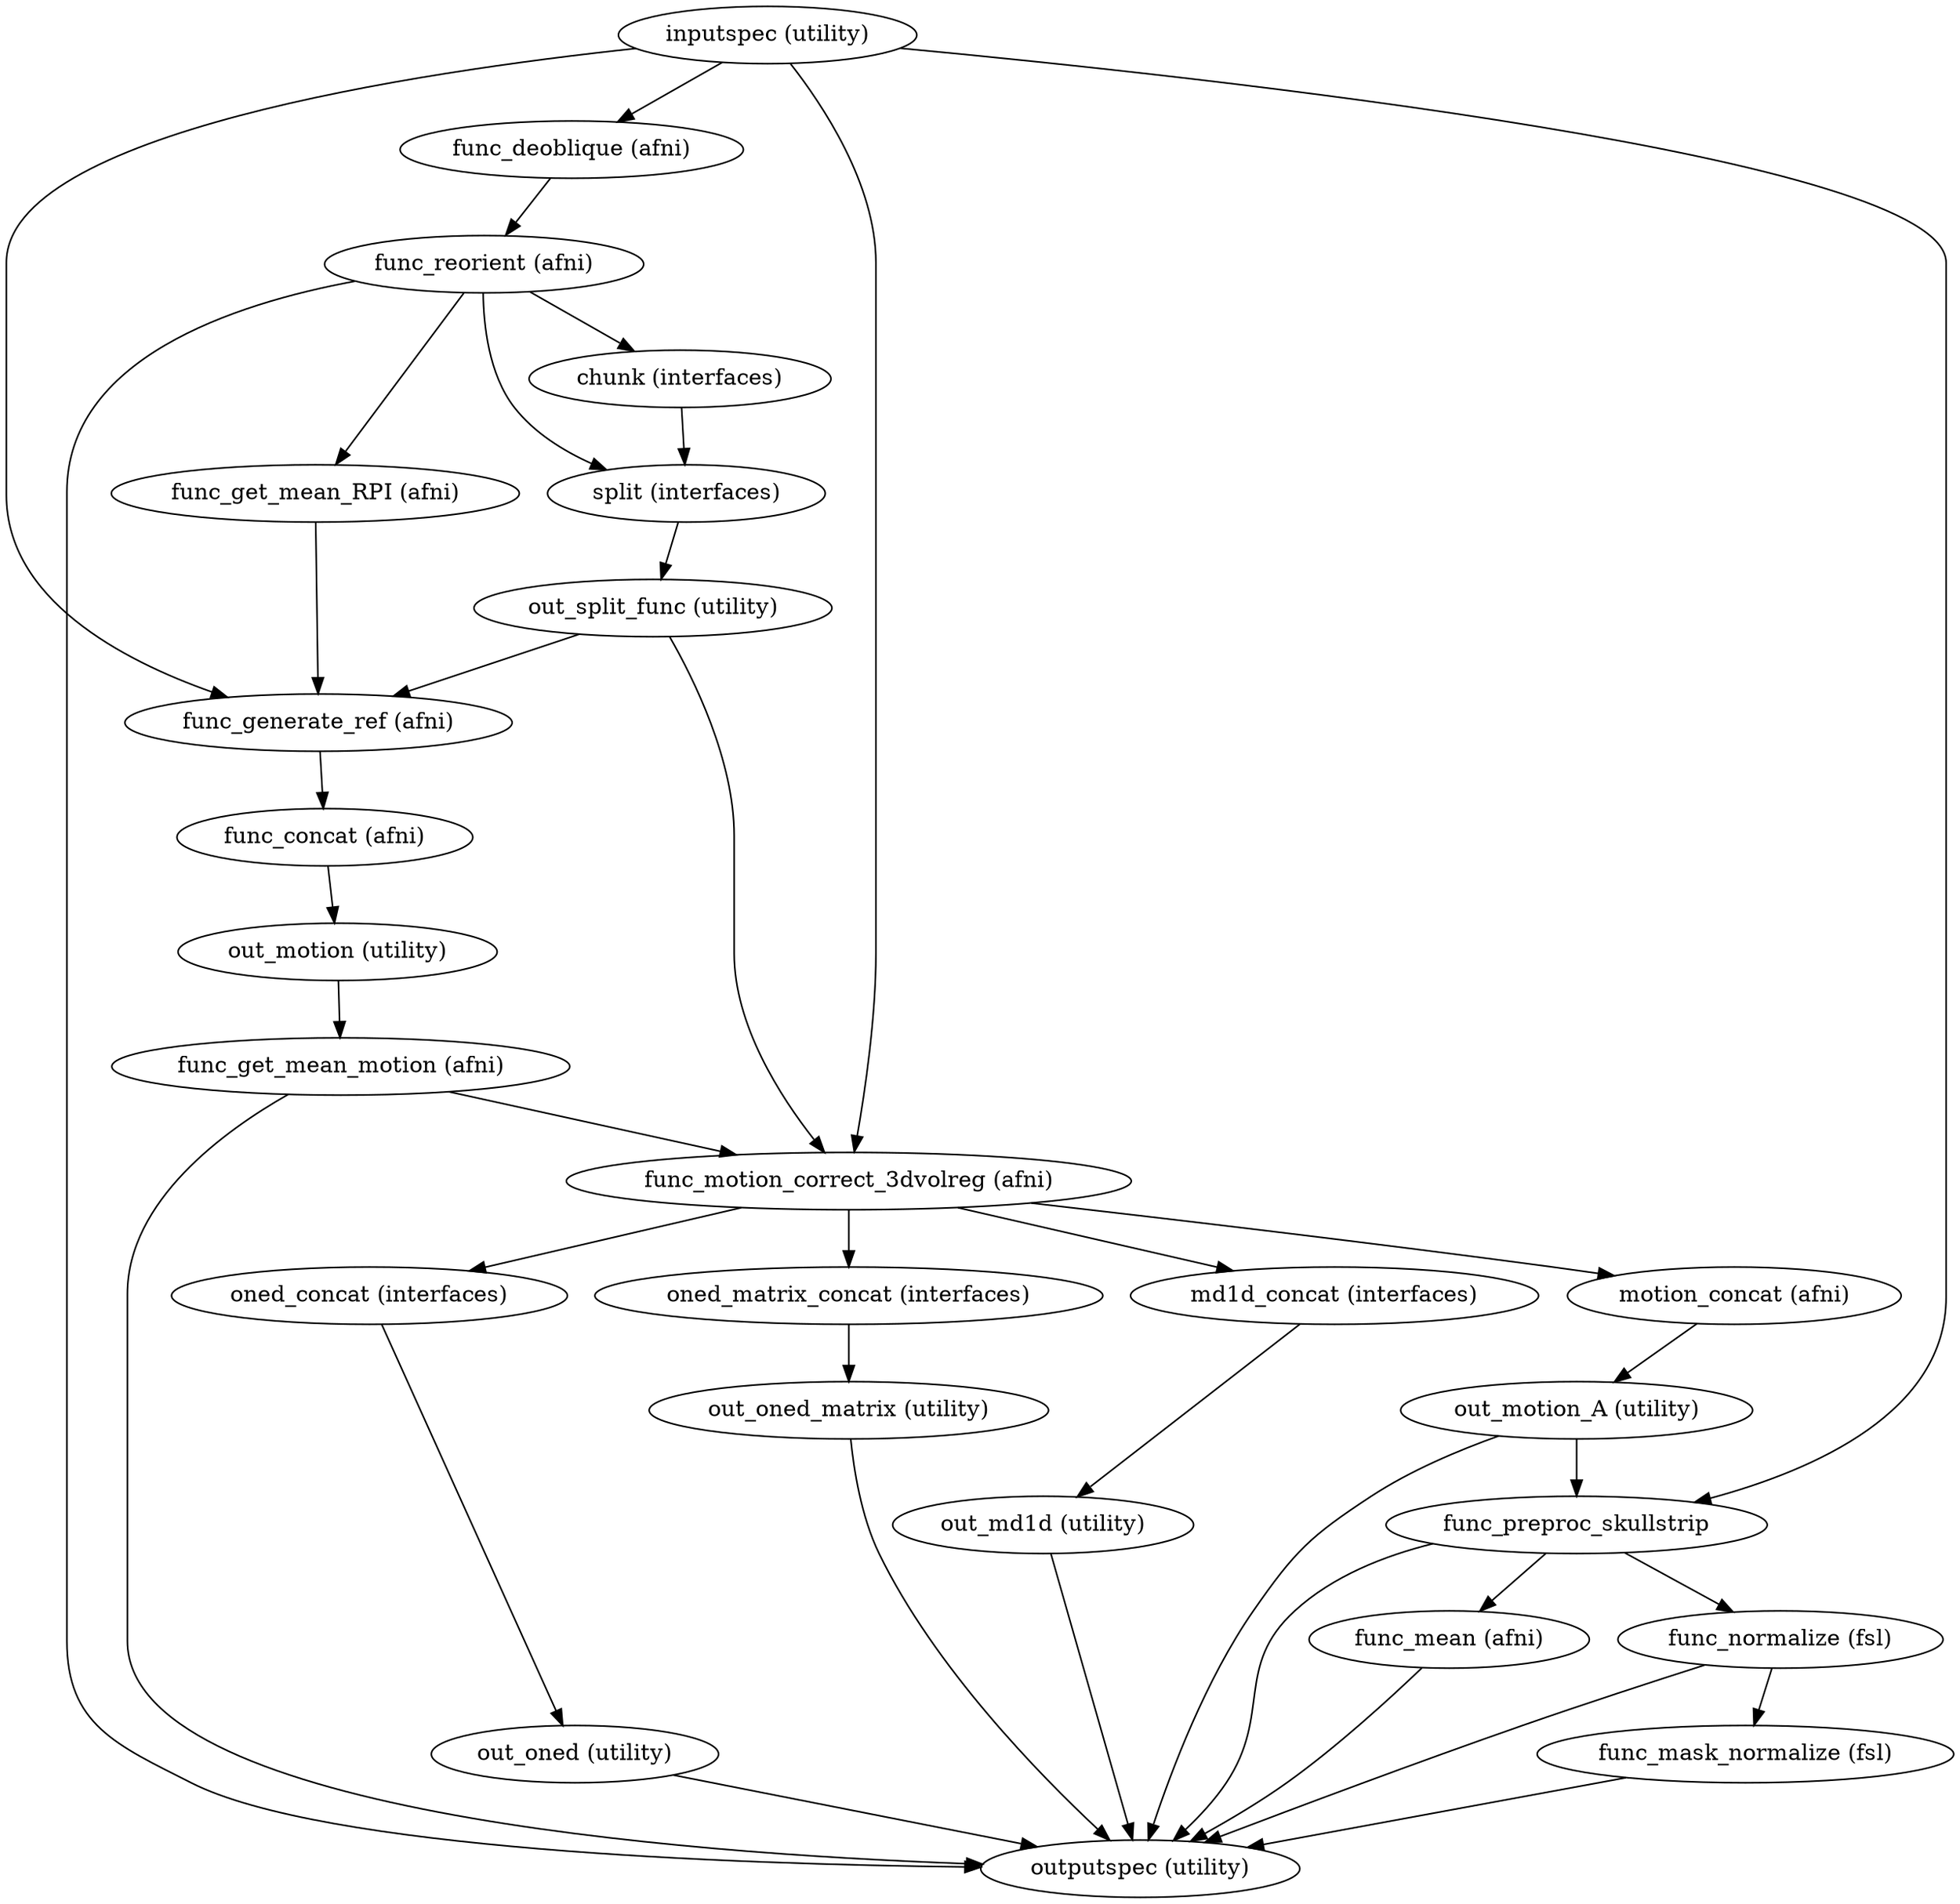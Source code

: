 strict digraph  {
"inputspec (utility)";
"func_deoblique (afni)";
"func_generate_ref (afni)";
"func_motion_correct_3dvolreg (afni)";
func_preproc_skullstrip;
"func_reorient (afni)";
"outputspec (utility)";
"chunk (interfaces)";
"split (interfaces)";
"func_get_mean_RPI (afni)";
"out_split_func (utility)";
"func_concat (afni)";
"out_motion (utility)";
"func_get_mean_motion (afni)";
"motion_concat (afni)";
"md1d_concat (interfaces)";
"oned_concat (interfaces)";
"oned_matrix_concat (interfaces)";
"out_motion_A (utility)";
"out_md1d (utility)";
"out_oned (utility)";
"out_oned_matrix (utility)";
"func_mean (afni)";
"func_normalize (fsl)";
"func_mask_normalize (fsl)";
"inputspec (utility)" -> "func_deoblique (afni)";
"inputspec (utility)" -> "func_generate_ref (afni)";
"inputspec (utility)" -> "func_motion_correct_3dvolreg (afni)";
"inputspec (utility)" -> func_preproc_skullstrip;
"func_deoblique (afni)" -> "func_reorient (afni)";
"func_generate_ref (afni)" -> "func_concat (afni)";
"func_motion_correct_3dvolreg (afni)" -> "motion_concat (afni)";
"func_motion_correct_3dvolreg (afni)" -> "md1d_concat (interfaces)";
"func_motion_correct_3dvolreg (afni)" -> "oned_concat (interfaces)";
"func_motion_correct_3dvolreg (afni)" -> "oned_matrix_concat (interfaces)";
func_preproc_skullstrip -> "outputspec (utility)";
func_preproc_skullstrip -> "func_mean (afni)";
func_preproc_skullstrip -> "func_normalize (fsl)";
"func_reorient (afni)" -> "outputspec (utility)";
"func_reorient (afni)" -> "chunk (interfaces)";
"func_reorient (afni)" -> "split (interfaces)";
"func_reorient (afni)" -> "func_get_mean_RPI (afni)";
"chunk (interfaces)" -> "split (interfaces)";
"split (interfaces)" -> "out_split_func (utility)";
"func_get_mean_RPI (afni)" -> "func_generate_ref (afni)";
"out_split_func (utility)" -> "func_generate_ref (afni)";
"out_split_func (utility)" -> "func_motion_correct_3dvolreg (afni)";
"func_concat (afni)" -> "out_motion (utility)";
"out_motion (utility)" -> "func_get_mean_motion (afni)";
"func_get_mean_motion (afni)" -> "outputspec (utility)";
"func_get_mean_motion (afni)" -> "func_motion_correct_3dvolreg (afni)";
"motion_concat (afni)" -> "out_motion_A (utility)";
"md1d_concat (interfaces)" -> "out_md1d (utility)";
"oned_concat (interfaces)" -> "out_oned (utility)";
"oned_matrix_concat (interfaces)" -> "out_oned_matrix (utility)";
"out_motion_A (utility)" -> "outputspec (utility)";
"out_motion_A (utility)" -> func_preproc_skullstrip;
"out_md1d (utility)" -> "outputspec (utility)";
"out_oned (utility)" -> "outputspec (utility)";
"out_oned_matrix (utility)" -> "outputspec (utility)";
"func_mean (afni)" -> "outputspec (utility)";
"func_normalize (fsl)" -> "outputspec (utility)";
"func_normalize (fsl)" -> "func_mask_normalize (fsl)";
"func_mask_normalize (fsl)" -> "outputspec (utility)";
}
